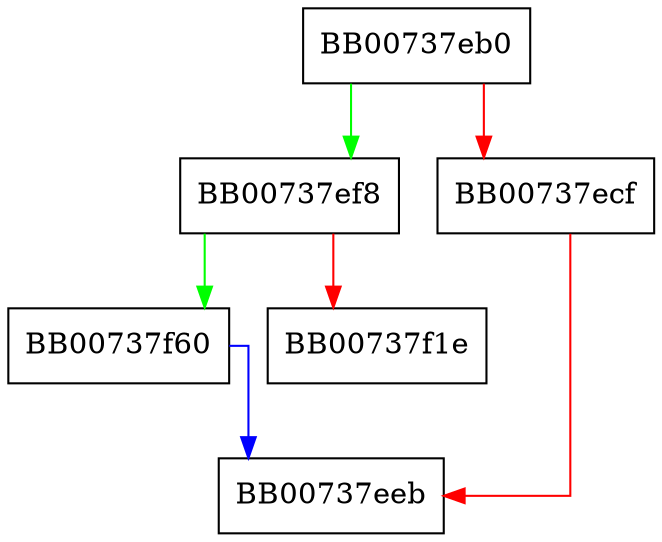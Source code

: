 digraph def_load {
  node [shape="box"];
  graph [splines=ortho];
  BB00737eb0 -> BB00737ef8 [color="green"];
  BB00737eb0 -> BB00737ecf [color="red"];
  BB00737ecf -> BB00737eeb [color="red"];
  BB00737ef8 -> BB00737f60 [color="green"];
  BB00737ef8 -> BB00737f1e [color="red"];
  BB00737f60 -> BB00737eeb [color="blue"];
}